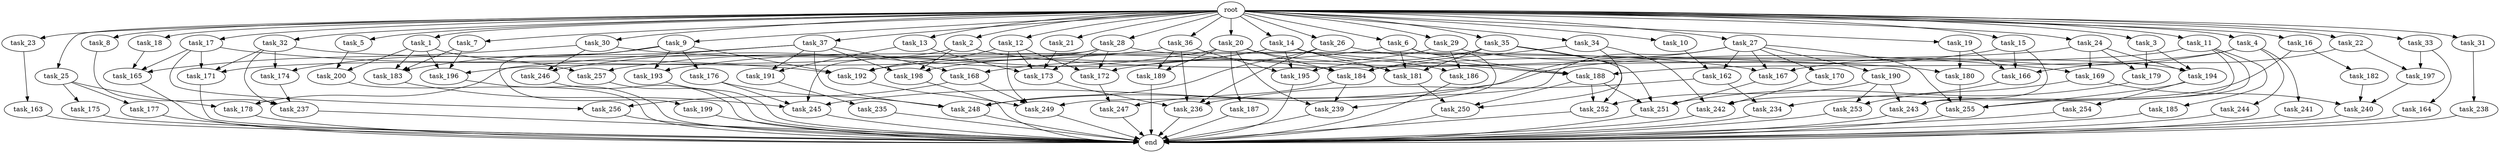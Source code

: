 digraph G {
  root [size="0.000000"];
  task_1 [size="1024.000000"];
  task_2 [size="1024.000000"];
  task_3 [size="1024.000000"];
  task_4 [size="1024.000000"];
  task_5 [size="1024.000000"];
  task_6 [size="1024.000000"];
  task_7 [size="1024.000000"];
  task_8 [size="1024.000000"];
  task_9 [size="1024.000000"];
  task_10 [size="1024.000000"];
  task_11 [size="1024.000000"];
  task_12 [size="1024.000000"];
  task_13 [size="1024.000000"];
  task_14 [size="1024.000000"];
  task_15 [size="1024.000000"];
  task_16 [size="1024.000000"];
  task_17 [size="1024.000000"];
  task_18 [size="1024.000000"];
  task_19 [size="1024.000000"];
  task_20 [size="1024.000000"];
  task_21 [size="1024.000000"];
  task_22 [size="1024.000000"];
  task_23 [size="1024.000000"];
  task_24 [size="1024.000000"];
  task_25 [size="1024.000000"];
  task_26 [size="1024.000000"];
  task_27 [size="1024.000000"];
  task_28 [size="1024.000000"];
  task_29 [size="1024.000000"];
  task_30 [size="1024.000000"];
  task_31 [size="1024.000000"];
  task_32 [size="1024.000000"];
  task_33 [size="1024.000000"];
  task_34 [size="1024.000000"];
  task_35 [size="1024.000000"];
  task_36 [size="1024.000000"];
  task_37 [size="1024.000000"];
  task_162 [size="841813590016.000000"];
  task_163 [size="77309411328.000000"];
  task_164 [size="214748364800.000000"];
  task_165 [size="1494648619008.000000"];
  task_166 [size="970662608896.000000"];
  task_167 [size="1391569403904.000000"];
  task_168 [size="893353197568.000000"];
  task_169 [size="1168231104512.000000"];
  task_170 [size="420906795008.000000"];
  task_171 [size="2413771620352.000000"];
  task_172 [size="927712935936.000000"];
  task_173 [size="1666447310848.000000"];
  task_174 [size="1245540515840.000000"];
  task_175 [size="858993459200.000000"];
  task_176 [size="549755813888.000000"];
  task_177 [size="858993459200.000000"];
  task_178 [size="893353197568.000000"];
  task_179 [size="618475290624.000000"];
  task_180 [size="1554778161152.000000"];
  task_181 [size="2336462209024.000000"];
  task_182 [size="420906795008.000000"];
  task_183 [size="1039382085632.000000"];
  task_184 [size="2491081031680.000000"];
  task_185 [size="77309411328.000000"];
  task_186 [size="343597383680.000000"];
  task_187 [size="858993459200.000000"];
  task_188 [size="1855425871872.000000"];
  task_189 [size="1073741824000.000000"];
  task_190 [size="420906795008.000000"];
  task_191 [size="111669149696.000000"];
  task_192 [size="1752346656768.000000"];
  task_193 [size="858993459200.000000"];
  task_194 [size="652835028992.000000"];
  task_195 [size="833223655424.000000"];
  task_196 [size="1700807049216.000000"];
  task_197 [size="292057776128.000000"];
  task_198 [size="1039382085632.000000"];
  task_199 [size="549755813888.000000"];
  task_200 [size="386547056640.000000"];
  task_234 [size="171798691840.000000"];
  task_235 [size="137438953472.000000"];
  task_236 [size="463856467968.000000"];
  task_237 [size="1151051235328.000000"];
  task_238 [size="137438953472.000000"];
  task_239 [size="2027224563712.000000"];
  task_240 [size="635655159808.000000"];
  task_241 [size="549755813888.000000"];
  task_242 [size="1589137899520.000000"];
  task_243 [size="249108103168.000000"];
  task_244 [size="549755813888.000000"];
  task_245 [size="1726576852992.000000"];
  task_246 [size="635655159808.000000"];
  task_247 [size="386547056640.000000"];
  task_248 [size="1288490188800.000000"];
  task_249 [size="1554778161152.000000"];
  task_250 [size="2138893713408.000000"];
  task_251 [size="1623497637888.000000"];
  task_252 [size="867583393792.000000"];
  task_253 [size="214748364800.000000"];
  task_254 [size="34359738368.000000"];
  task_255 [size="1391569403904.000000"];
  task_256 [size="1408749273088.000000"];
  task_257 [size="1168231104512.000000"];
  end [size="0.000000"];

  root -> task_1 [size="1.000000"];
  root -> task_2 [size="1.000000"];
  root -> task_3 [size="1.000000"];
  root -> task_4 [size="1.000000"];
  root -> task_5 [size="1.000000"];
  root -> task_6 [size="1.000000"];
  root -> task_7 [size="1.000000"];
  root -> task_8 [size="1.000000"];
  root -> task_9 [size="1.000000"];
  root -> task_10 [size="1.000000"];
  root -> task_11 [size="1.000000"];
  root -> task_12 [size="1.000000"];
  root -> task_13 [size="1.000000"];
  root -> task_14 [size="1.000000"];
  root -> task_15 [size="1.000000"];
  root -> task_16 [size="1.000000"];
  root -> task_17 [size="1.000000"];
  root -> task_18 [size="1.000000"];
  root -> task_19 [size="1.000000"];
  root -> task_20 [size="1.000000"];
  root -> task_21 [size="1.000000"];
  root -> task_22 [size="1.000000"];
  root -> task_23 [size="1.000000"];
  root -> task_24 [size="1.000000"];
  root -> task_25 [size="1.000000"];
  root -> task_26 [size="1.000000"];
  root -> task_27 [size="1.000000"];
  root -> task_28 [size="1.000000"];
  root -> task_29 [size="1.000000"];
  root -> task_30 [size="1.000000"];
  root -> task_31 [size="1.000000"];
  root -> task_32 [size="1.000000"];
  root -> task_33 [size="1.000000"];
  root -> task_34 [size="1.000000"];
  root -> task_35 [size="1.000000"];
  root -> task_36 [size="1.000000"];
  root -> task_37 [size="1.000000"];
  task_1 -> task_183 [size="301989888.000000"];
  task_1 -> task_196 [size="301989888.000000"];
  task_1 -> task_200 [size="301989888.000000"];
  task_1 -> task_257 [size="301989888.000000"];
  task_2 -> task_180 [size="679477248.000000"];
  task_2 -> task_196 [size="679477248.000000"];
  task_2 -> task_198 [size="679477248.000000"];
  task_3 -> task_179 [size="301989888.000000"];
  task_3 -> task_194 [size="301989888.000000"];
  task_4 -> task_167 [size="536870912.000000"];
  task_4 -> task_188 [size="536870912.000000"];
  task_4 -> task_241 [size="536870912.000000"];
  task_4 -> task_244 [size="536870912.000000"];
  task_5 -> task_200 [size="75497472.000000"];
  task_6 -> task_168 [size="838860800.000000"];
  task_6 -> task_181 [size="838860800.000000"];
  task_6 -> task_188 [size="838860800.000000"];
  task_6 -> task_239 [size="838860800.000000"];
  task_7 -> task_183 [size="679477248.000000"];
  task_7 -> task_196 [size="679477248.000000"];
  task_8 -> task_237 [size="411041792.000000"];
  task_9 -> task_174 [size="536870912.000000"];
  task_9 -> task_176 [size="536870912.000000"];
  task_9 -> task_192 [size="536870912.000000"];
  task_9 -> task_193 [size="536870912.000000"];
  task_9 -> task_199 [size="536870912.000000"];
  task_10 -> task_162 [size="411041792.000000"];
  task_11 -> task_184 [size="75497472.000000"];
  task_11 -> task_185 [size="75497472.000000"];
  task_11 -> task_243 [size="75497472.000000"];
  task_11 -> task_255 [size="75497472.000000"];
  task_12 -> task_172 [size="33554432.000000"];
  task_12 -> task_173 [size="33554432.000000"];
  task_12 -> task_192 [size="33554432.000000"];
  task_12 -> task_249 [size="33554432.000000"];
  task_13 -> task_173 [size="75497472.000000"];
  task_13 -> task_191 [size="75497472.000000"];
  task_14 -> task_181 [size="301989888.000000"];
  task_14 -> task_186 [size="301989888.000000"];
  task_14 -> task_188 [size="301989888.000000"];
  task_14 -> task_193 [size="301989888.000000"];
  task_14 -> task_195 [size="301989888.000000"];
  task_14 -> task_198 [size="301989888.000000"];
  task_15 -> task_166 [size="33554432.000000"];
  task_15 -> task_243 [size="33554432.000000"];
  task_15 -> task_245 [size="33554432.000000"];
  task_16 -> task_182 [size="411041792.000000"];
  task_16 -> task_242 [size="411041792.000000"];
  task_17 -> task_165 [size="838860800.000000"];
  task_17 -> task_171 [size="838860800.000000"];
  task_17 -> task_192 [size="838860800.000000"];
  task_17 -> task_256 [size="838860800.000000"];
  task_18 -> task_165 [size="209715200.000000"];
  task_19 -> task_166 [size="838860800.000000"];
  task_19 -> task_180 [size="838860800.000000"];
  task_20 -> task_181 [size="838860800.000000"];
  task_20 -> task_184 [size="838860800.000000"];
  task_20 -> task_187 [size="838860800.000000"];
  task_20 -> task_189 [size="838860800.000000"];
  task_20 -> task_239 [size="838860800.000000"];
  task_20 -> task_257 [size="838860800.000000"];
  task_21 -> task_173 [size="679477248.000000"];
  task_22 -> task_166 [size="75497472.000000"];
  task_22 -> task_197 [size="75497472.000000"];
  task_23 -> task_163 [size="75497472.000000"];
  task_24 -> task_169 [size="301989888.000000"];
  task_24 -> task_179 [size="301989888.000000"];
  task_24 -> task_192 [size="301989888.000000"];
  task_24 -> task_194 [size="301989888.000000"];
  task_25 -> task_175 [size="838860800.000000"];
  task_25 -> task_177 [size="838860800.000000"];
  task_25 -> task_178 [size="838860800.000000"];
  task_26 -> task_188 [size="134217728.000000"];
  task_26 -> task_236 [size="134217728.000000"];
  task_26 -> task_248 [size="134217728.000000"];
  task_27 -> task_162 [size="411041792.000000"];
  task_27 -> task_167 [size="411041792.000000"];
  task_27 -> task_170 [size="411041792.000000"];
  task_27 -> task_190 [size="411041792.000000"];
  task_27 -> task_248 [size="411041792.000000"];
  task_27 -> task_249 [size="411041792.000000"];
  task_27 -> task_255 [size="411041792.000000"];
  task_28 -> task_169 [size="838860800.000000"];
  task_28 -> task_171 [size="838860800.000000"];
  task_28 -> task_172 [size="838860800.000000"];
  task_28 -> task_173 [size="838860800.000000"];
  task_28 -> task_245 [size="838860800.000000"];
  task_29 -> task_172 [size="33554432.000000"];
  task_29 -> task_186 [size="33554432.000000"];
  task_29 -> task_194 [size="33554432.000000"];
  task_30 -> task_165 [size="411041792.000000"];
  task_30 -> task_167 [size="411041792.000000"];
  task_30 -> task_246 [size="411041792.000000"];
  task_31 -> task_238 [size="134217728.000000"];
  task_32 -> task_171 [size="679477248.000000"];
  task_32 -> task_174 [size="679477248.000000"];
  task_32 -> task_184 [size="679477248.000000"];
  task_32 -> task_237 [size="679477248.000000"];
  task_33 -> task_164 [size="209715200.000000"];
  task_33 -> task_197 [size="209715200.000000"];
  task_34 -> task_184 [size="838860800.000000"];
  task_34 -> task_242 [size="838860800.000000"];
  task_34 -> task_250 [size="838860800.000000"];
  task_35 -> task_181 [size="301989888.000000"];
  task_35 -> task_195 [size="301989888.000000"];
  task_35 -> task_251 [size="301989888.000000"];
  task_35 -> task_252 [size="301989888.000000"];
  task_36 -> task_189 [size="209715200.000000"];
  task_36 -> task_195 [size="209715200.000000"];
  task_36 -> task_236 [size="209715200.000000"];
  task_36 -> task_246 [size="209715200.000000"];
  task_37 -> task_168 [size="33554432.000000"];
  task_37 -> task_178 [size="33554432.000000"];
  task_37 -> task_183 [size="33554432.000000"];
  task_37 -> task_191 [size="33554432.000000"];
  task_37 -> task_198 [size="33554432.000000"];
  task_37 -> task_248 [size="33554432.000000"];
  task_162 -> task_234 [size="33554432.000000"];
  task_162 -> task_236 [size="33554432.000000"];
  task_163 -> end [size="1.000000"];
  task_164 -> end [size="1.000000"];
  task_165 -> end [size="1.000000"];
  task_166 -> task_234 [size="134217728.000000"];
  task_167 -> task_251 [size="33554432.000000"];
  task_168 -> task_249 [size="536870912.000000"];
  task_168 -> task_256 [size="536870912.000000"];
  task_169 -> task_240 [size="75497472.000000"];
  task_169 -> task_253 [size="75497472.000000"];
  task_170 -> task_242 [size="301989888.000000"];
  task_171 -> end [size="1.000000"];
  task_172 -> task_247 [size="75497472.000000"];
  task_173 -> task_236 [size="75497472.000000"];
  task_174 -> task_237 [size="33554432.000000"];
  task_175 -> end [size="1.000000"];
  task_176 -> task_245 [size="679477248.000000"];
  task_176 -> task_248 [size="679477248.000000"];
  task_177 -> end [size="1.000000"];
  task_178 -> end [size="1.000000"];
  task_179 -> task_251 [size="838860800.000000"];
  task_180 -> task_255 [size="838860800.000000"];
  task_181 -> task_250 [size="838860800.000000"];
  task_182 -> task_240 [size="411041792.000000"];
  task_183 -> task_245 [size="134217728.000000"];
  task_184 -> task_239 [size="301989888.000000"];
  task_184 -> task_247 [size="301989888.000000"];
  task_185 -> end [size="1.000000"];
  task_186 -> end [size="1.000000"];
  task_187 -> end [size="1.000000"];
  task_188 -> task_250 [size="411041792.000000"];
  task_188 -> task_251 [size="411041792.000000"];
  task_188 -> task_252 [size="411041792.000000"];
  task_189 -> end [size="1.000000"];
  task_190 -> task_243 [size="134217728.000000"];
  task_190 -> task_252 [size="134217728.000000"];
  task_190 -> task_253 [size="134217728.000000"];
  task_191 -> task_235 [size="134217728.000000"];
  task_192 -> task_249 [size="536870912.000000"];
  task_193 -> end [size="1.000000"];
  task_194 -> task_254 [size="33554432.000000"];
  task_194 -> task_255 [size="33554432.000000"];
  task_195 -> end [size="1.000000"];
  task_196 -> end [size="1.000000"];
  task_197 -> task_240 [size="134217728.000000"];
  task_198 -> end [size="1.000000"];
  task_199 -> end [size="1.000000"];
  task_200 -> end [size="1.000000"];
  task_234 -> end [size="1.000000"];
  task_235 -> end [size="1.000000"];
  task_236 -> end [size="1.000000"];
  task_237 -> end [size="1.000000"];
  task_238 -> end [size="1.000000"];
  task_239 -> end [size="1.000000"];
  task_240 -> end [size="1.000000"];
  task_241 -> end [size="1.000000"];
  task_242 -> end [size="1.000000"];
  task_243 -> end [size="1.000000"];
  task_244 -> end [size="1.000000"];
  task_245 -> end [size="1.000000"];
  task_246 -> end [size="1.000000"];
  task_247 -> end [size="1.000000"];
  task_248 -> end [size="1.000000"];
  task_249 -> end [size="1.000000"];
  task_250 -> end [size="1.000000"];
  task_251 -> end [size="1.000000"];
  task_252 -> end [size="1.000000"];
  task_253 -> end [size="1.000000"];
  task_254 -> end [size="1.000000"];
  task_255 -> end [size="1.000000"];
  task_256 -> end [size="1.000000"];
  task_257 -> end [size="1.000000"];
}
